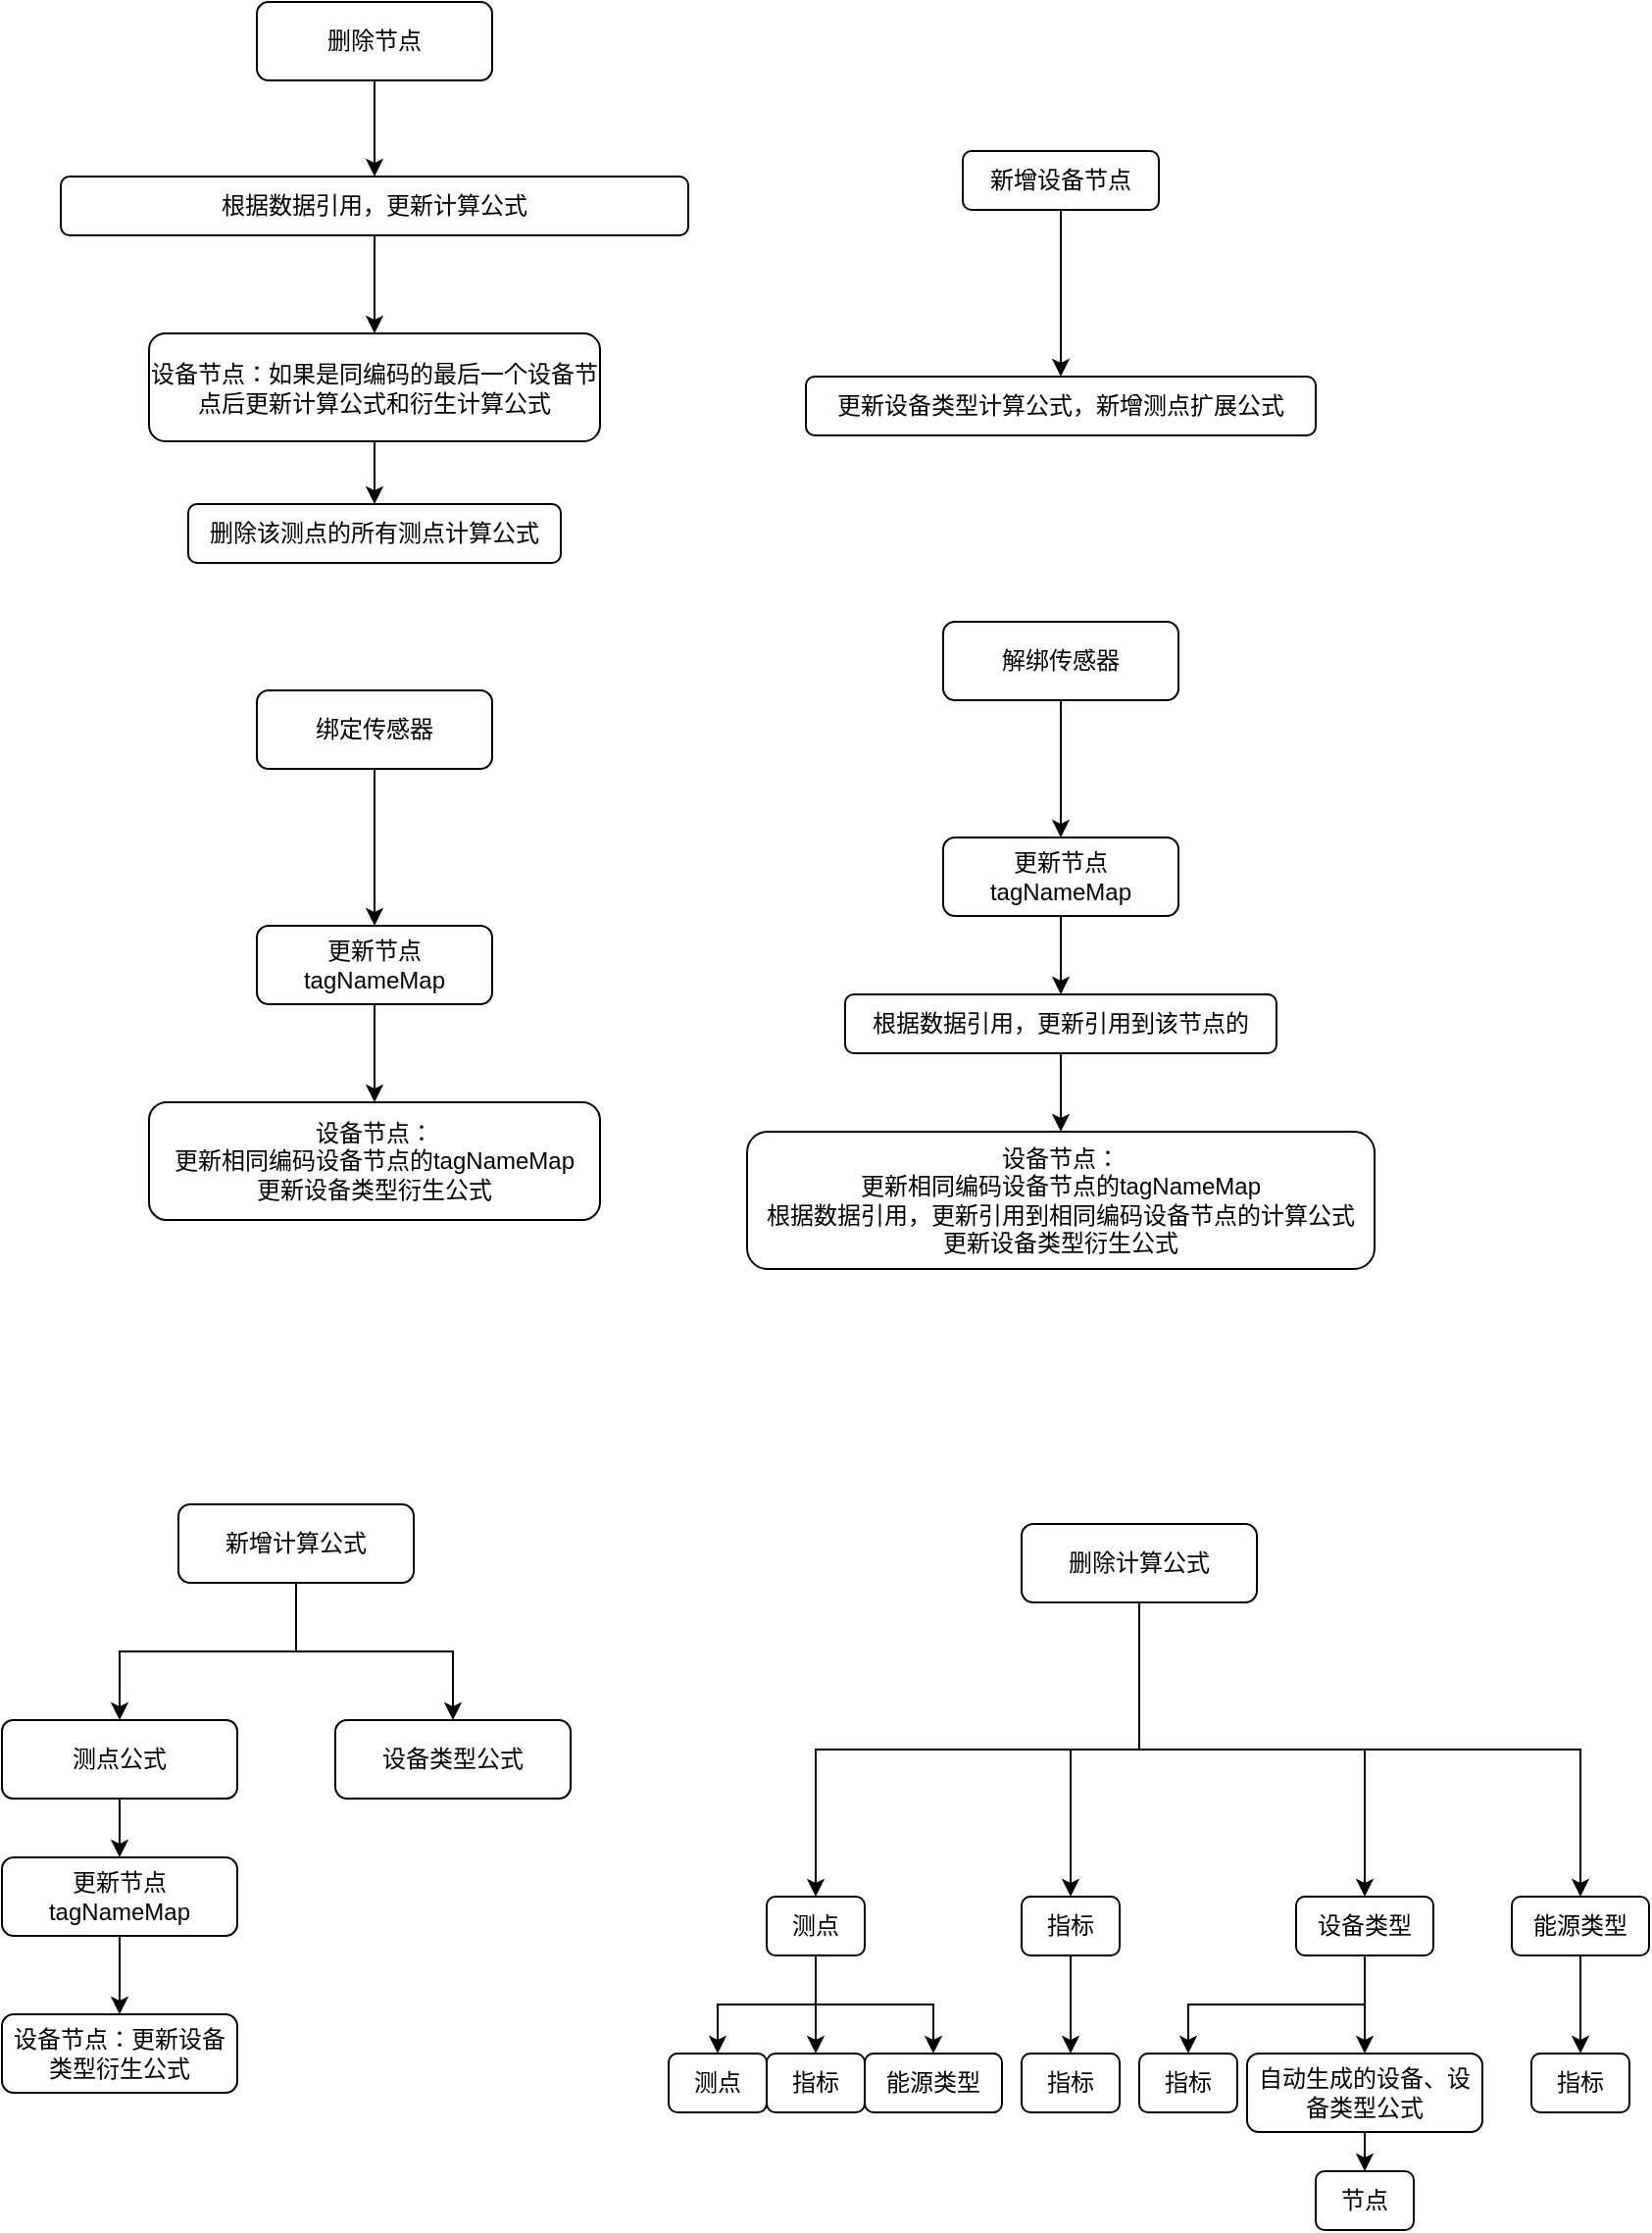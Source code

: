 <mxfile version="24.7.12">
  <diagram id="C5RBs43oDa-KdzZeNtuy" name="Page-1">
    <mxGraphModel dx="1547" dy="2088" grid="1" gridSize="10" guides="1" tooltips="1" connect="1" arrows="1" fold="1" page="1" pageScale="1" pageWidth="827" pageHeight="1169" math="0" shadow="0">
      <root>
        <mxCell id="WIyWlLk6GJQsqaUBKTNV-0" />
        <mxCell id="WIyWlLk6GJQsqaUBKTNV-1" parent="WIyWlLk6GJQsqaUBKTNV-0" />
        <mxCell id="XKgDxaua8vzRUgSPJHGo-11" value="" style="edgeStyle=orthogonalEdgeStyle;rounded=0;orthogonalLoop=1;jettySize=auto;html=1;exitX=0.5;exitY=1;exitDx=0;exitDy=0;" parent="WIyWlLk6GJQsqaUBKTNV-1" source="XKgDxaua8vzRUgSPJHGo-0" target="XKgDxaua8vzRUgSPJHGo-5" edge="1">
          <mxGeometry relative="1" as="geometry" />
        </mxCell>
        <mxCell id="XKgDxaua8vzRUgSPJHGo-13" value="" style="edgeStyle=orthogonalEdgeStyle;rounded=0;orthogonalLoop=1;jettySize=auto;html=1;" parent="WIyWlLk6GJQsqaUBKTNV-1" source="XKgDxaua8vzRUgSPJHGo-0" target="XKgDxaua8vzRUgSPJHGo-12" edge="1">
          <mxGeometry relative="1" as="geometry" />
        </mxCell>
        <mxCell id="XKgDxaua8vzRUgSPJHGo-0" value="新增计算公式" style="rounded=1;whiteSpace=wrap;html=1;fontSize=12;glass=0;strokeWidth=1;shadow=0;" parent="WIyWlLk6GJQsqaUBKTNV-1" vertex="1">
          <mxGeometry x="-190" y="480" width="120" height="40" as="geometry" />
        </mxCell>
        <mxCell id="XKgDxaua8vzRUgSPJHGo-35" value="" style="edgeStyle=orthogonalEdgeStyle;rounded=0;orthogonalLoop=1;jettySize=auto;html=1;" parent="WIyWlLk6GJQsqaUBKTNV-1" source="XKgDxaua8vzRUgSPJHGo-2" target="XKgDxaua8vzRUgSPJHGo-34" edge="1">
          <mxGeometry relative="1" as="geometry" />
        </mxCell>
        <mxCell id="XKgDxaua8vzRUgSPJHGo-2" value="绑定传感器" style="rounded=1;whiteSpace=wrap;html=1;fontSize=12;glass=0;strokeWidth=1;shadow=0;" parent="WIyWlLk6GJQsqaUBKTNV-1" vertex="1">
          <mxGeometry x="-150" y="65" width="120" height="40" as="geometry" />
        </mxCell>
        <mxCell id="XKgDxaua8vzRUgSPJHGo-39" value="" style="edgeStyle=orthogonalEdgeStyle;rounded=0;orthogonalLoop=1;jettySize=auto;html=1;" parent="WIyWlLk6GJQsqaUBKTNV-1" source="XKgDxaua8vzRUgSPJHGo-3" target="XKgDxaua8vzRUgSPJHGo-38" edge="1">
          <mxGeometry relative="1" as="geometry" />
        </mxCell>
        <mxCell id="XKgDxaua8vzRUgSPJHGo-3" value="解绑传感器" style="rounded=1;whiteSpace=wrap;html=1;fontSize=12;glass=0;strokeWidth=1;shadow=0;" parent="WIyWlLk6GJQsqaUBKTNV-1" vertex="1">
          <mxGeometry x="200" y="30" width="120" height="40" as="geometry" />
        </mxCell>
        <mxCell id="XKgDxaua8vzRUgSPJHGo-45" value="" style="edgeStyle=orthogonalEdgeStyle;rounded=0;orthogonalLoop=1;jettySize=auto;html=1;" parent="WIyWlLk6GJQsqaUBKTNV-1" source="XKgDxaua8vzRUgSPJHGo-4" target="XKgDxaua8vzRUgSPJHGo-44" edge="1">
          <mxGeometry relative="1" as="geometry" />
        </mxCell>
        <mxCell id="XKgDxaua8vzRUgSPJHGo-4" value="删除节点" style="rounded=1;whiteSpace=wrap;html=1;fontSize=12;glass=0;strokeWidth=1;shadow=0;" parent="WIyWlLk6GJQsqaUBKTNV-1" vertex="1">
          <mxGeometry x="-150" y="-286" width="120" height="40" as="geometry" />
        </mxCell>
        <mxCell id="XKgDxaua8vzRUgSPJHGo-29" value="" style="edgeStyle=orthogonalEdgeStyle;rounded=0;orthogonalLoop=1;jettySize=auto;html=1;" parent="WIyWlLk6GJQsqaUBKTNV-1" source="XKgDxaua8vzRUgSPJHGo-5" target="XKgDxaua8vzRUgSPJHGo-28" edge="1">
          <mxGeometry relative="1" as="geometry" />
        </mxCell>
        <mxCell id="XKgDxaua8vzRUgSPJHGo-5" value="测点公式" style="rounded=1;whiteSpace=wrap;html=1;fontSize=12;glass=0;strokeWidth=1;shadow=0;arcSize=14;" parent="WIyWlLk6GJQsqaUBKTNV-1" vertex="1">
          <mxGeometry x="-280" y="590" width="120" height="40" as="geometry" />
        </mxCell>
        <mxCell id="XKgDxaua8vzRUgSPJHGo-12" value="设备类型公式" style="rounded=1;whiteSpace=wrap;html=1;fontSize=12;glass=0;strokeWidth=1;shadow=0;" parent="WIyWlLk6GJQsqaUBKTNV-1" vertex="1">
          <mxGeometry x="-110" y="590" width="120" height="40" as="geometry" />
        </mxCell>
        <mxCell id="umsfqjZbspQevSw3Trca-3" value="" style="edgeStyle=orthogonalEdgeStyle;rounded=0;orthogonalLoop=1;jettySize=auto;html=1;" parent="WIyWlLk6GJQsqaUBKTNV-1" source="XKgDxaua8vzRUgSPJHGo-28" target="umsfqjZbspQevSw3Trca-2" edge="1">
          <mxGeometry relative="1" as="geometry" />
        </mxCell>
        <mxCell id="XKgDxaua8vzRUgSPJHGo-28" value="更新节点tagNameMap" style="rounded=1;whiteSpace=wrap;html=1;fontSize=12;glass=0;strokeWidth=1;shadow=0;" parent="WIyWlLk6GJQsqaUBKTNV-1" vertex="1">
          <mxGeometry x="-280" y="660" width="120" height="40" as="geometry" />
        </mxCell>
        <mxCell id="XKgDxaua8vzRUgSPJHGo-37" value="" style="edgeStyle=orthogonalEdgeStyle;rounded=0;orthogonalLoop=1;jettySize=auto;html=1;" parent="WIyWlLk6GJQsqaUBKTNV-1" source="XKgDxaua8vzRUgSPJHGo-34" target="XKgDxaua8vzRUgSPJHGo-36" edge="1">
          <mxGeometry relative="1" as="geometry" />
        </mxCell>
        <mxCell id="XKgDxaua8vzRUgSPJHGo-34" value="更新节点tagNameMap" style="rounded=1;whiteSpace=wrap;html=1;fontSize=12;glass=0;strokeWidth=1;shadow=0;" parent="WIyWlLk6GJQsqaUBKTNV-1" vertex="1">
          <mxGeometry x="-150" y="185" width="120" height="40" as="geometry" />
        </mxCell>
        <mxCell id="XKgDxaua8vzRUgSPJHGo-36" value="&lt;div&gt;设备节点：&lt;/div&gt;&lt;div&gt;更新相同编码设备节点的tagNameMap&lt;br&gt;&lt;/div&gt;&lt;div&gt;更新设备类型衍生公式&lt;/div&gt;" style="rounded=1;whiteSpace=wrap;html=1;fontSize=12;glass=0;strokeWidth=1;shadow=0;" parent="WIyWlLk6GJQsqaUBKTNV-1" vertex="1">
          <mxGeometry x="-205" y="275" width="230" height="60" as="geometry" />
        </mxCell>
        <mxCell id="XKgDxaua8vzRUgSPJHGo-43" value="" style="edgeStyle=orthogonalEdgeStyle;rounded=0;orthogonalLoop=1;jettySize=auto;html=1;exitX=0.5;exitY=1;exitDx=0;exitDy=0;" parent="WIyWlLk6GJQsqaUBKTNV-1" source="XKgDxaua8vzRUgSPJHGo-38" target="XKgDxaua8vzRUgSPJHGo-42" edge="1">
          <mxGeometry relative="1" as="geometry" />
        </mxCell>
        <mxCell id="XKgDxaua8vzRUgSPJHGo-38" value="更新节点tagNameMap" style="rounded=1;whiteSpace=wrap;html=1;fontSize=12;glass=0;strokeWidth=1;shadow=0;" parent="WIyWlLk6GJQsqaUBKTNV-1" vertex="1">
          <mxGeometry x="200" y="140" width="120" height="40" as="geometry" />
        </mxCell>
        <mxCell id="XKgDxaua8vzRUgSPJHGo-40" value="设备节点：&lt;br&gt;&lt;div&gt;更新相同编码设备节点的tagNameMap&lt;/div&gt;&lt;div&gt;根据数据引用，更新引用到相同编码设备节点的计算公式&lt;/div&gt;&lt;div&gt;更新设备类型衍生公式&lt;/div&gt;" style="rounded=1;whiteSpace=wrap;html=1;fontSize=12;glass=0;strokeWidth=1;shadow=0;" parent="WIyWlLk6GJQsqaUBKTNV-1" vertex="1">
          <mxGeometry x="100" y="290" width="320" height="70" as="geometry" />
        </mxCell>
        <mxCell id="uqZ94X5xnvQ0hlQtAmHb-8" value="" style="edgeStyle=orthogonalEdgeStyle;rounded=0;orthogonalLoop=1;jettySize=auto;html=1;" parent="WIyWlLk6GJQsqaUBKTNV-1" source="XKgDxaua8vzRUgSPJHGo-42" target="XKgDxaua8vzRUgSPJHGo-40" edge="1">
          <mxGeometry relative="1" as="geometry" />
        </mxCell>
        <mxCell id="XKgDxaua8vzRUgSPJHGo-42" value="根据数据引用，更新引用到该节点的" style="rounded=1;whiteSpace=wrap;html=1;fontSize=12;glass=0;strokeWidth=1;shadow=0;" parent="WIyWlLk6GJQsqaUBKTNV-1" vertex="1">
          <mxGeometry x="150" y="220" width="220" height="30" as="geometry" />
        </mxCell>
        <mxCell id="uqZ94X5xnvQ0hlQtAmHb-3" value="" style="edgeStyle=orthogonalEdgeStyle;rounded=0;orthogonalLoop=1;jettySize=auto;html=1;" parent="WIyWlLk6GJQsqaUBKTNV-1" source="XKgDxaua8vzRUgSPJHGo-44" target="XKgDxaua8vzRUgSPJHGo-46" edge="1">
          <mxGeometry relative="1" as="geometry" />
        </mxCell>
        <mxCell id="XKgDxaua8vzRUgSPJHGo-44" value="根据数据引用，更新计算公式" style="rounded=1;whiteSpace=wrap;html=1;fontSize=12;glass=0;strokeWidth=1;shadow=0;" parent="WIyWlLk6GJQsqaUBKTNV-1" vertex="1">
          <mxGeometry x="-250" y="-197" width="320" height="30" as="geometry" />
        </mxCell>
        <mxCell id="uqZ94X5xnvQ0hlQtAmHb-5" value="" style="edgeStyle=orthogonalEdgeStyle;rounded=0;orthogonalLoop=1;jettySize=auto;html=1;" parent="WIyWlLk6GJQsqaUBKTNV-1" source="XKgDxaua8vzRUgSPJHGo-46" target="uqZ94X5xnvQ0hlQtAmHb-4" edge="1">
          <mxGeometry relative="1" as="geometry" />
        </mxCell>
        <mxCell id="XKgDxaua8vzRUgSPJHGo-46" value="设备节点：如果是同编码的最后一个设备节点后更新计算公式和衍生计算公式" style="rounded=1;whiteSpace=wrap;html=1;fontSize=12;glass=0;strokeWidth=1;shadow=0;" parent="WIyWlLk6GJQsqaUBKTNV-1" vertex="1">
          <mxGeometry x="-205" y="-117" width="230" height="55" as="geometry" />
        </mxCell>
        <mxCell id="umsfqjZbspQevSw3Trca-2" value="设备节点：更新设备类型衍生公式" style="rounded=1;whiteSpace=wrap;html=1;fontSize=12;glass=0;strokeWidth=1;shadow=0;" parent="WIyWlLk6GJQsqaUBKTNV-1" vertex="1">
          <mxGeometry x="-280" y="740" width="120" height="40" as="geometry" />
        </mxCell>
        <mxCell id="XKgDxaua8vzRUgSPJHGo-15" value="" style="edgeStyle=orthogonalEdgeStyle;rounded=0;orthogonalLoop=1;jettySize=auto;html=1;exitX=0.5;exitY=1;exitDx=0;exitDy=0;" parent="WIyWlLk6GJQsqaUBKTNV-1" source="XKgDxaua8vzRUgSPJHGo-1" target="XKgDxaua8vzRUgSPJHGo-14" edge="1">
          <mxGeometry relative="1" as="geometry" />
        </mxCell>
        <mxCell id="XKgDxaua8vzRUgSPJHGo-17" value="" style="edgeStyle=orthogonalEdgeStyle;rounded=0;orthogonalLoop=1;jettySize=auto;html=1;exitX=0.5;exitY=1;exitDx=0;exitDy=0;" parent="WIyWlLk6GJQsqaUBKTNV-1" source="XKgDxaua8vzRUgSPJHGo-1" target="XKgDxaua8vzRUgSPJHGo-16" edge="1">
          <mxGeometry relative="1" as="geometry" />
        </mxCell>
        <mxCell id="XKgDxaua8vzRUgSPJHGo-19" value="" style="edgeStyle=orthogonalEdgeStyle;rounded=0;orthogonalLoop=1;jettySize=auto;html=1;exitX=0.5;exitY=1;exitDx=0;exitDy=0;" parent="WIyWlLk6GJQsqaUBKTNV-1" source="XKgDxaua8vzRUgSPJHGo-1" target="XKgDxaua8vzRUgSPJHGo-18" edge="1">
          <mxGeometry relative="1" as="geometry" />
        </mxCell>
        <mxCell id="AQsU2eClrksdes7mW8UX-1" style="edgeStyle=orthogonalEdgeStyle;rounded=0;orthogonalLoop=1;jettySize=auto;html=1;entryX=0.5;entryY=0;entryDx=0;entryDy=0;exitX=0.5;exitY=1;exitDx=0;exitDy=0;" parent="WIyWlLk6GJQsqaUBKTNV-1" source="XKgDxaua8vzRUgSPJHGo-1" target="AQsU2eClrksdes7mW8UX-0" edge="1">
          <mxGeometry relative="1" as="geometry" />
        </mxCell>
        <mxCell id="XKgDxaua8vzRUgSPJHGo-1" value="删除计算公式" style="rounded=1;whiteSpace=wrap;html=1;fontSize=12;glass=0;strokeWidth=1;shadow=0;" parent="WIyWlLk6GJQsqaUBKTNV-1" vertex="1">
          <mxGeometry x="240" y="490" width="120" height="40" as="geometry" />
        </mxCell>
        <mxCell id="XKgDxaua8vzRUgSPJHGo-26" value="" style="edgeStyle=orthogonalEdgeStyle;rounded=0;orthogonalLoop=1;jettySize=auto;html=1;exitX=0.5;exitY=1;exitDx=0;exitDy=0;" parent="WIyWlLk6GJQsqaUBKTNV-1" source="XKgDxaua8vzRUgSPJHGo-14" target="XKgDxaua8vzRUgSPJHGo-24" edge="1">
          <mxGeometry relative="1" as="geometry" />
        </mxCell>
        <mxCell id="XKgDxaua8vzRUgSPJHGo-31" value="" style="edgeStyle=orthogonalEdgeStyle;rounded=0;orthogonalLoop=1;jettySize=auto;html=1;" parent="WIyWlLk6GJQsqaUBKTNV-1" source="XKgDxaua8vzRUgSPJHGo-14" target="XKgDxaua8vzRUgSPJHGo-30" edge="1">
          <mxGeometry relative="1" as="geometry" />
        </mxCell>
        <mxCell id="XKgDxaua8vzRUgSPJHGo-14" value="设备类型" style="rounded=1;whiteSpace=wrap;html=1;fontSize=12;glass=0;strokeWidth=1;shadow=0;" parent="WIyWlLk6GJQsqaUBKTNV-1" vertex="1">
          <mxGeometry x="380" y="680" width="70" height="30" as="geometry" />
        </mxCell>
        <mxCell id="XKgDxaua8vzRUgSPJHGo-23" value="" style="edgeStyle=orthogonalEdgeStyle;rounded=0;orthogonalLoop=1;jettySize=auto;html=1;" parent="WIyWlLk6GJQsqaUBKTNV-1" source="XKgDxaua8vzRUgSPJHGo-16" target="XKgDxaua8vzRUgSPJHGo-22" edge="1">
          <mxGeometry relative="1" as="geometry" />
        </mxCell>
        <mxCell id="XKgDxaua8vzRUgSPJHGo-16" value="能源类型" style="rounded=1;whiteSpace=wrap;html=1;fontSize=12;glass=0;strokeWidth=1;shadow=0;" parent="WIyWlLk6GJQsqaUBKTNV-1" vertex="1">
          <mxGeometry x="490" y="680" width="70" height="30" as="geometry" />
        </mxCell>
        <mxCell id="XKgDxaua8vzRUgSPJHGo-27" value="" style="edgeStyle=orthogonalEdgeStyle;rounded=0;orthogonalLoop=1;jettySize=auto;html=1;" parent="WIyWlLk6GJQsqaUBKTNV-1" source="XKgDxaua8vzRUgSPJHGo-18" target="XKgDxaua8vzRUgSPJHGo-25" edge="1">
          <mxGeometry relative="1" as="geometry" />
        </mxCell>
        <mxCell id="XKgDxaua8vzRUgSPJHGo-18" value="指标" style="rounded=1;whiteSpace=wrap;html=1;fontSize=12;glass=0;strokeWidth=1;shadow=0;" parent="WIyWlLk6GJQsqaUBKTNV-1" vertex="1">
          <mxGeometry x="240" y="680" width="50" height="30" as="geometry" />
        </mxCell>
        <mxCell id="XKgDxaua8vzRUgSPJHGo-22" value="指标" style="rounded=1;whiteSpace=wrap;html=1;fontSize=12;glass=0;strokeWidth=1;shadow=0;" parent="WIyWlLk6GJQsqaUBKTNV-1" vertex="1">
          <mxGeometry x="500" y="760" width="50" height="30" as="geometry" />
        </mxCell>
        <mxCell id="XKgDxaua8vzRUgSPJHGo-24" value="指标" style="rounded=1;whiteSpace=wrap;html=1;fontSize=12;glass=0;strokeWidth=1;shadow=0;" parent="WIyWlLk6GJQsqaUBKTNV-1" vertex="1">
          <mxGeometry x="300" y="760" width="50" height="30" as="geometry" />
        </mxCell>
        <mxCell id="XKgDxaua8vzRUgSPJHGo-25" value="指标" style="rounded=1;whiteSpace=wrap;html=1;fontSize=12;glass=0;strokeWidth=1;shadow=0;" parent="WIyWlLk6GJQsqaUBKTNV-1" vertex="1">
          <mxGeometry x="240" y="760" width="50" height="30" as="geometry" />
        </mxCell>
        <mxCell id="XKgDxaua8vzRUgSPJHGo-33" value="" style="edgeStyle=orthogonalEdgeStyle;rounded=0;orthogonalLoop=1;jettySize=auto;html=1;" parent="WIyWlLk6GJQsqaUBKTNV-1" source="XKgDxaua8vzRUgSPJHGo-30" target="XKgDxaua8vzRUgSPJHGo-32" edge="1">
          <mxGeometry relative="1" as="geometry" />
        </mxCell>
        <mxCell id="XKgDxaua8vzRUgSPJHGo-30" value="自动生成的设备、设备类型公式" style="rounded=1;whiteSpace=wrap;html=1;fontSize=12;glass=0;strokeWidth=1;shadow=0;" parent="WIyWlLk6GJQsqaUBKTNV-1" vertex="1">
          <mxGeometry x="355" y="760" width="120" height="40" as="geometry" />
        </mxCell>
        <mxCell id="XKgDxaua8vzRUgSPJHGo-32" value="节点" style="rounded=1;whiteSpace=wrap;html=1;fontSize=12;glass=0;strokeWidth=1;shadow=0;" parent="WIyWlLk6GJQsqaUBKTNV-1" vertex="1">
          <mxGeometry x="390" y="820" width="50" height="30" as="geometry" />
        </mxCell>
        <mxCell id="AQsU2eClrksdes7mW8UX-3" value="" style="edgeStyle=orthogonalEdgeStyle;rounded=0;orthogonalLoop=1;jettySize=auto;html=1;" parent="WIyWlLk6GJQsqaUBKTNV-1" source="AQsU2eClrksdes7mW8UX-0" target="AQsU2eClrksdes7mW8UX-2" edge="1">
          <mxGeometry relative="1" as="geometry" />
        </mxCell>
        <mxCell id="AQsU2eClrksdes7mW8UX-5" value="" style="edgeStyle=orthogonalEdgeStyle;rounded=0;orthogonalLoop=1;jettySize=auto;html=1;" parent="WIyWlLk6GJQsqaUBKTNV-1" source="AQsU2eClrksdes7mW8UX-0" target="AQsU2eClrksdes7mW8UX-4" edge="1">
          <mxGeometry relative="1" as="geometry" />
        </mxCell>
        <mxCell id="AQsU2eClrksdes7mW8UX-7" value="" style="edgeStyle=orthogonalEdgeStyle;rounded=0;orthogonalLoop=1;jettySize=auto;html=1;" parent="WIyWlLk6GJQsqaUBKTNV-1" source="AQsU2eClrksdes7mW8UX-0" target="AQsU2eClrksdes7mW8UX-6" edge="1">
          <mxGeometry relative="1" as="geometry" />
        </mxCell>
        <mxCell id="AQsU2eClrksdes7mW8UX-0" value="测点" style="rounded=1;whiteSpace=wrap;html=1;fontSize=12;glass=0;strokeWidth=1;shadow=0;" parent="WIyWlLk6GJQsqaUBKTNV-1" vertex="1">
          <mxGeometry x="110" y="680" width="50" height="30" as="geometry" />
        </mxCell>
        <mxCell id="AQsU2eClrksdes7mW8UX-2" value="测点" style="rounded=1;whiteSpace=wrap;html=1;fontSize=12;glass=0;strokeWidth=1;shadow=0;" parent="WIyWlLk6GJQsqaUBKTNV-1" vertex="1">
          <mxGeometry x="60" y="760" width="50" height="30" as="geometry" />
        </mxCell>
        <mxCell id="AQsU2eClrksdes7mW8UX-4" value="指标" style="rounded=1;whiteSpace=wrap;html=1;fontSize=12;glass=0;strokeWidth=1;shadow=0;" parent="WIyWlLk6GJQsqaUBKTNV-1" vertex="1">
          <mxGeometry x="110" y="760" width="50" height="30" as="geometry" />
        </mxCell>
        <mxCell id="AQsU2eClrksdes7mW8UX-6" value="能源类型" style="rounded=1;whiteSpace=wrap;html=1;fontSize=12;glass=0;strokeWidth=1;shadow=0;" parent="WIyWlLk6GJQsqaUBKTNV-1" vertex="1">
          <mxGeometry x="160" y="760" width="70" height="30" as="geometry" />
        </mxCell>
        <mxCell id="uqZ94X5xnvQ0hlQtAmHb-2" value="" style="edgeStyle=orthogonalEdgeStyle;rounded=0;orthogonalLoop=1;jettySize=auto;html=1;" parent="WIyWlLk6GJQsqaUBKTNV-1" source="uqZ94X5xnvQ0hlQtAmHb-0" target="uqZ94X5xnvQ0hlQtAmHb-1" edge="1">
          <mxGeometry relative="1" as="geometry" />
        </mxCell>
        <mxCell id="uqZ94X5xnvQ0hlQtAmHb-0" value="新增设备节点" style="rounded=1;whiteSpace=wrap;html=1;fontSize=12;glass=0;strokeWidth=1;shadow=0;" parent="WIyWlLk6GJQsqaUBKTNV-1" vertex="1">
          <mxGeometry x="210" y="-210" width="100" height="30" as="geometry" />
        </mxCell>
        <mxCell id="uqZ94X5xnvQ0hlQtAmHb-1" value="更新设备类型计算公式，新增测点扩展公式" style="rounded=1;whiteSpace=wrap;html=1;fontSize=12;glass=0;strokeWidth=1;shadow=0;" parent="WIyWlLk6GJQsqaUBKTNV-1" vertex="1">
          <mxGeometry x="130" y="-95" width="260" height="30" as="geometry" />
        </mxCell>
        <mxCell id="uqZ94X5xnvQ0hlQtAmHb-4" value="删除该测点的所有测点计算公式" style="rounded=1;whiteSpace=wrap;html=1;fontSize=12;glass=0;strokeWidth=1;shadow=0;" parent="WIyWlLk6GJQsqaUBKTNV-1" vertex="1">
          <mxGeometry x="-185" y="-30" width="190" height="30" as="geometry" />
        </mxCell>
      </root>
    </mxGraphModel>
  </diagram>
</mxfile>
